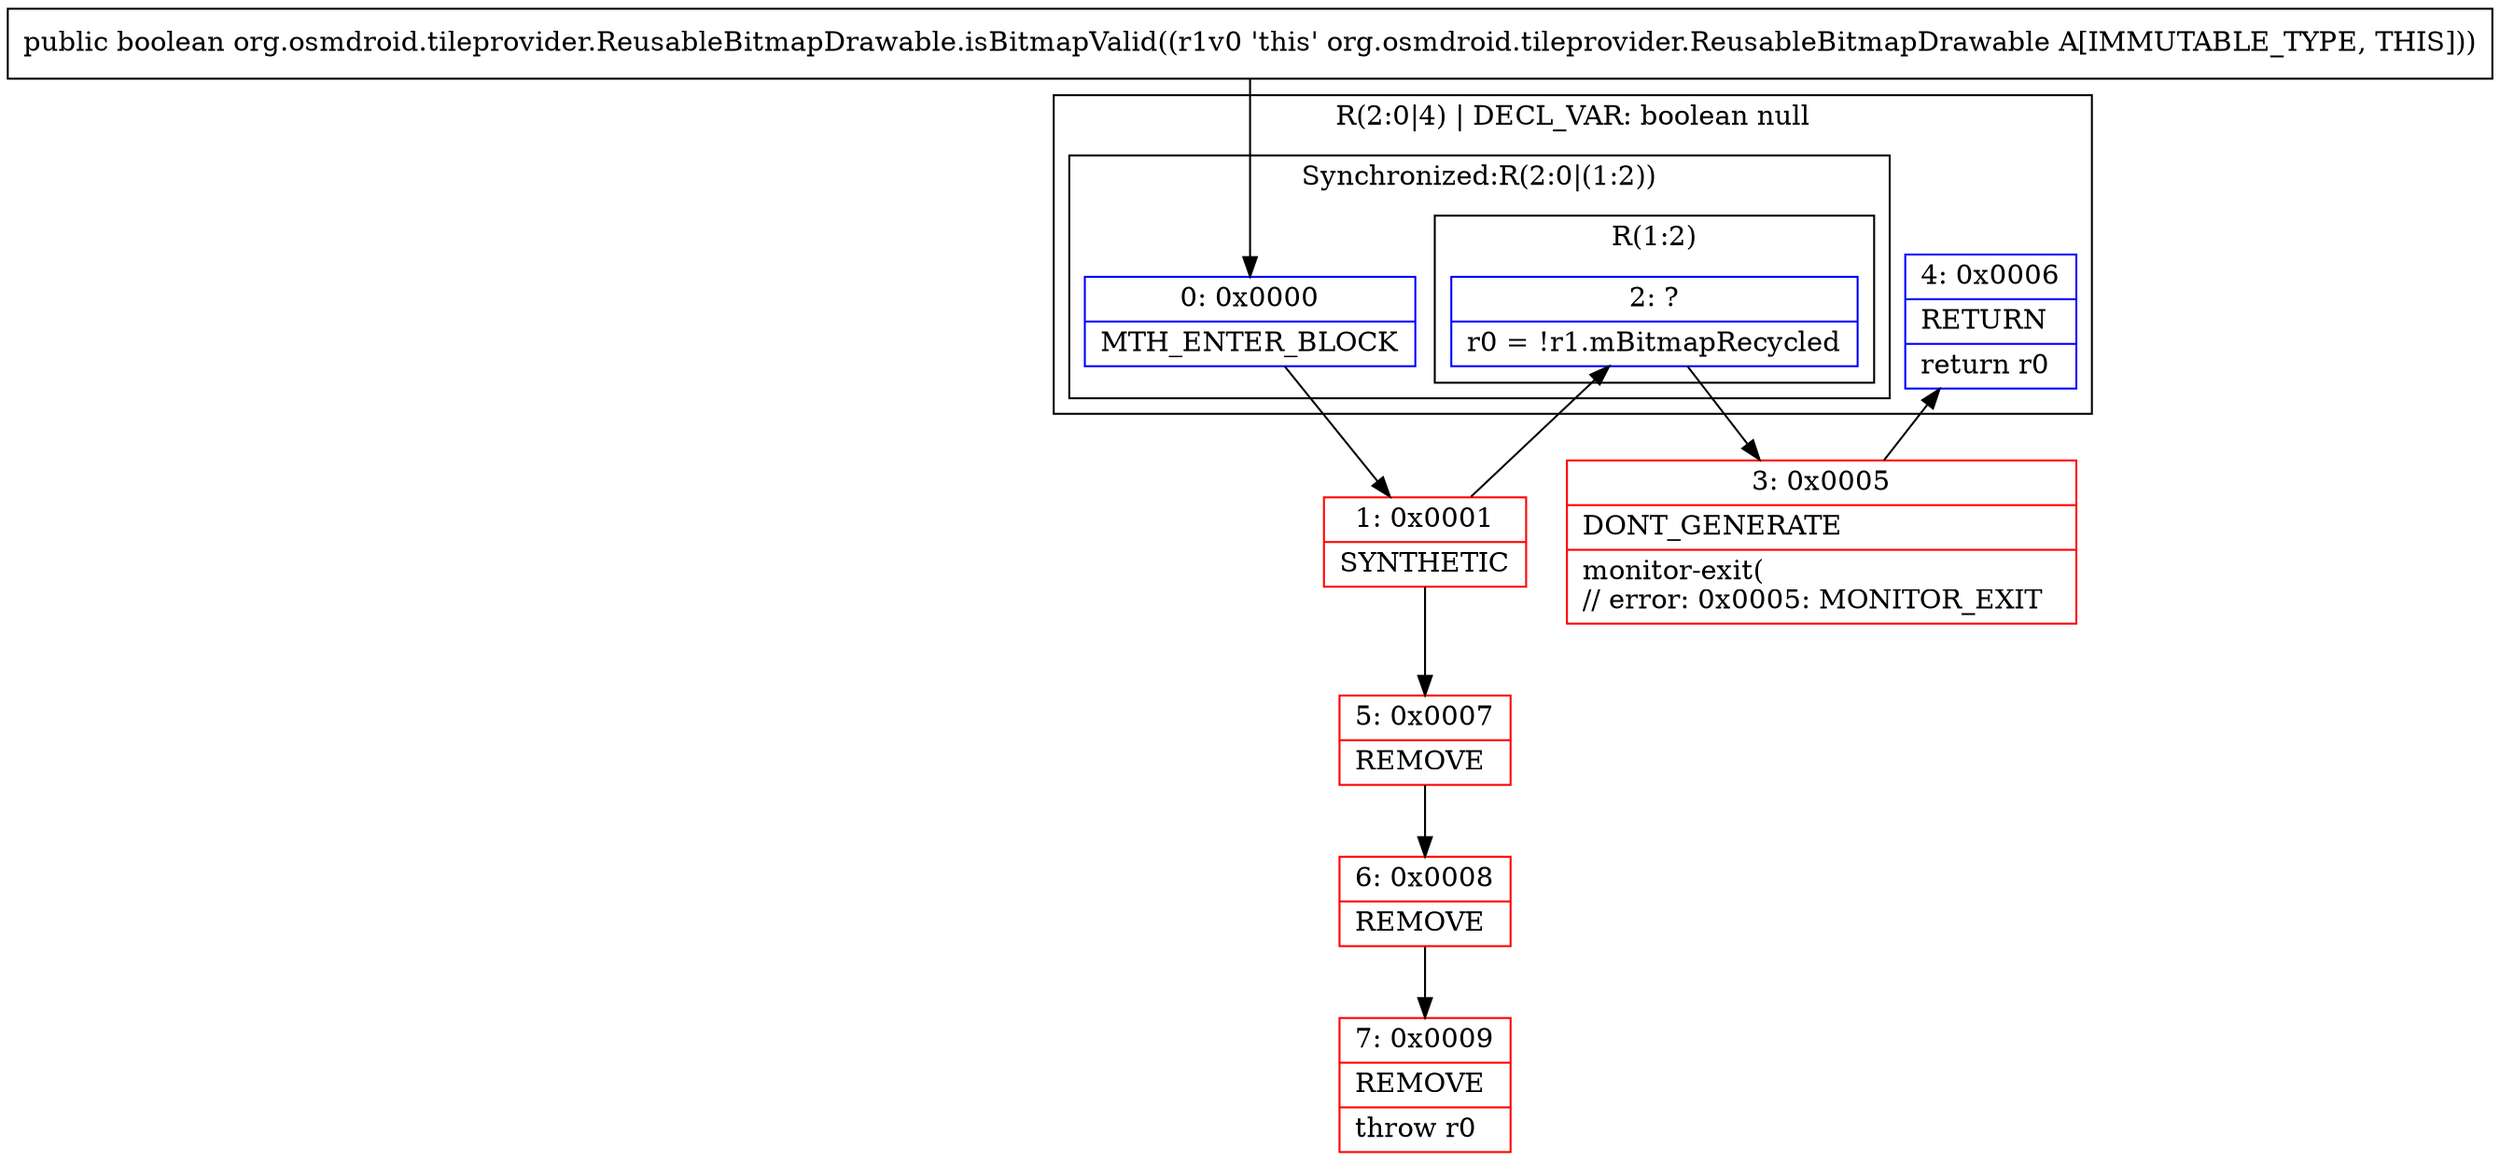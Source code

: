 digraph "CFG fororg.osmdroid.tileprovider.ReusableBitmapDrawable.isBitmapValid()Z" {
subgraph cluster_Region_453387791 {
label = "R(2:0|4) | DECL_VAR: boolean null\l";
node [shape=record,color=blue];
subgraph cluster_SynchronizedRegion_105163360 {
label = "Synchronized:R(2:0|(1:2))";
node [shape=record,color=blue];
Node_0 [shape=record,label="{0\:\ 0x0000|MTH_ENTER_BLOCK\l}"];
subgraph cluster_Region_1294271281 {
label = "R(1:2)";
node [shape=record,color=blue];
Node_2 [shape=record,label="{2\:\ ?|r0 = !r1.mBitmapRecycled\l}"];
}
}
Node_4 [shape=record,label="{4\:\ 0x0006|RETURN\l|return r0\l}"];
}
Node_1 [shape=record,color=red,label="{1\:\ 0x0001|SYNTHETIC\l}"];
Node_3 [shape=record,color=red,label="{3\:\ 0x0005|DONT_GENERATE\l|monitor\-exit(\l\/\/ error: 0x0005: MONITOR_EXIT  \l}"];
Node_5 [shape=record,color=red,label="{5\:\ 0x0007|REMOVE\l}"];
Node_6 [shape=record,color=red,label="{6\:\ 0x0008|REMOVE\l}"];
Node_7 [shape=record,color=red,label="{7\:\ 0x0009|REMOVE\l|throw r0\l}"];
MethodNode[shape=record,label="{public boolean org.osmdroid.tileprovider.ReusableBitmapDrawable.isBitmapValid((r1v0 'this' org.osmdroid.tileprovider.ReusableBitmapDrawable A[IMMUTABLE_TYPE, THIS])) }"];
MethodNode -> Node_0;
Node_0 -> Node_1;
Node_2 -> Node_3;
Node_1 -> Node_2;
Node_1 -> Node_5;
Node_3 -> Node_4;
Node_5 -> Node_6;
Node_6 -> Node_7;
}

